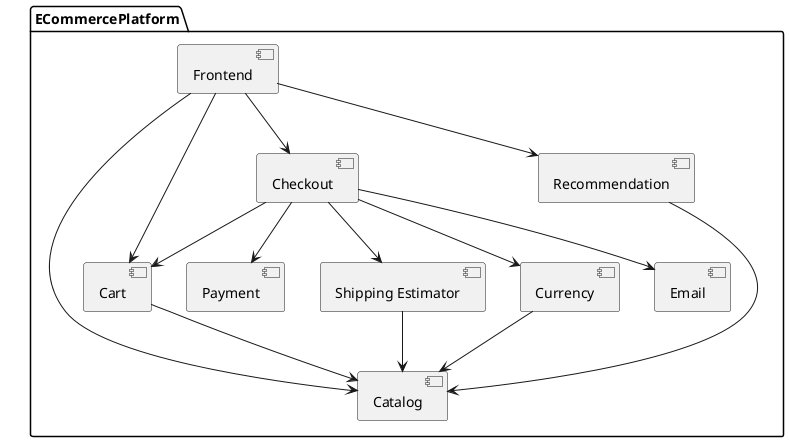 @startuml
package ECommercePlatform {
[Frontend] as Frontend
[Catalog] as Catalog
[Cart] as Cart
[Checkout] as Checkout
[Payment] as Payment
[Shipping Estimator] as ShippingEstimator
[Currency] as Currency
[Recommendation] as Recommendation
[Email] as Email

Frontend --> Catalog
Frontend --> Cart
Cart --> Catalog
Frontend --> Checkout
Checkout --> Cart
Checkout --> Payment
Checkout --> ShippingEstimator
Checkout --> Email
Checkout --> Currency
Recommendation --> Catalog
Frontend --> Recommendation
Currency --> Catalog
ShippingEstimator --> Catalog
}
@enduml